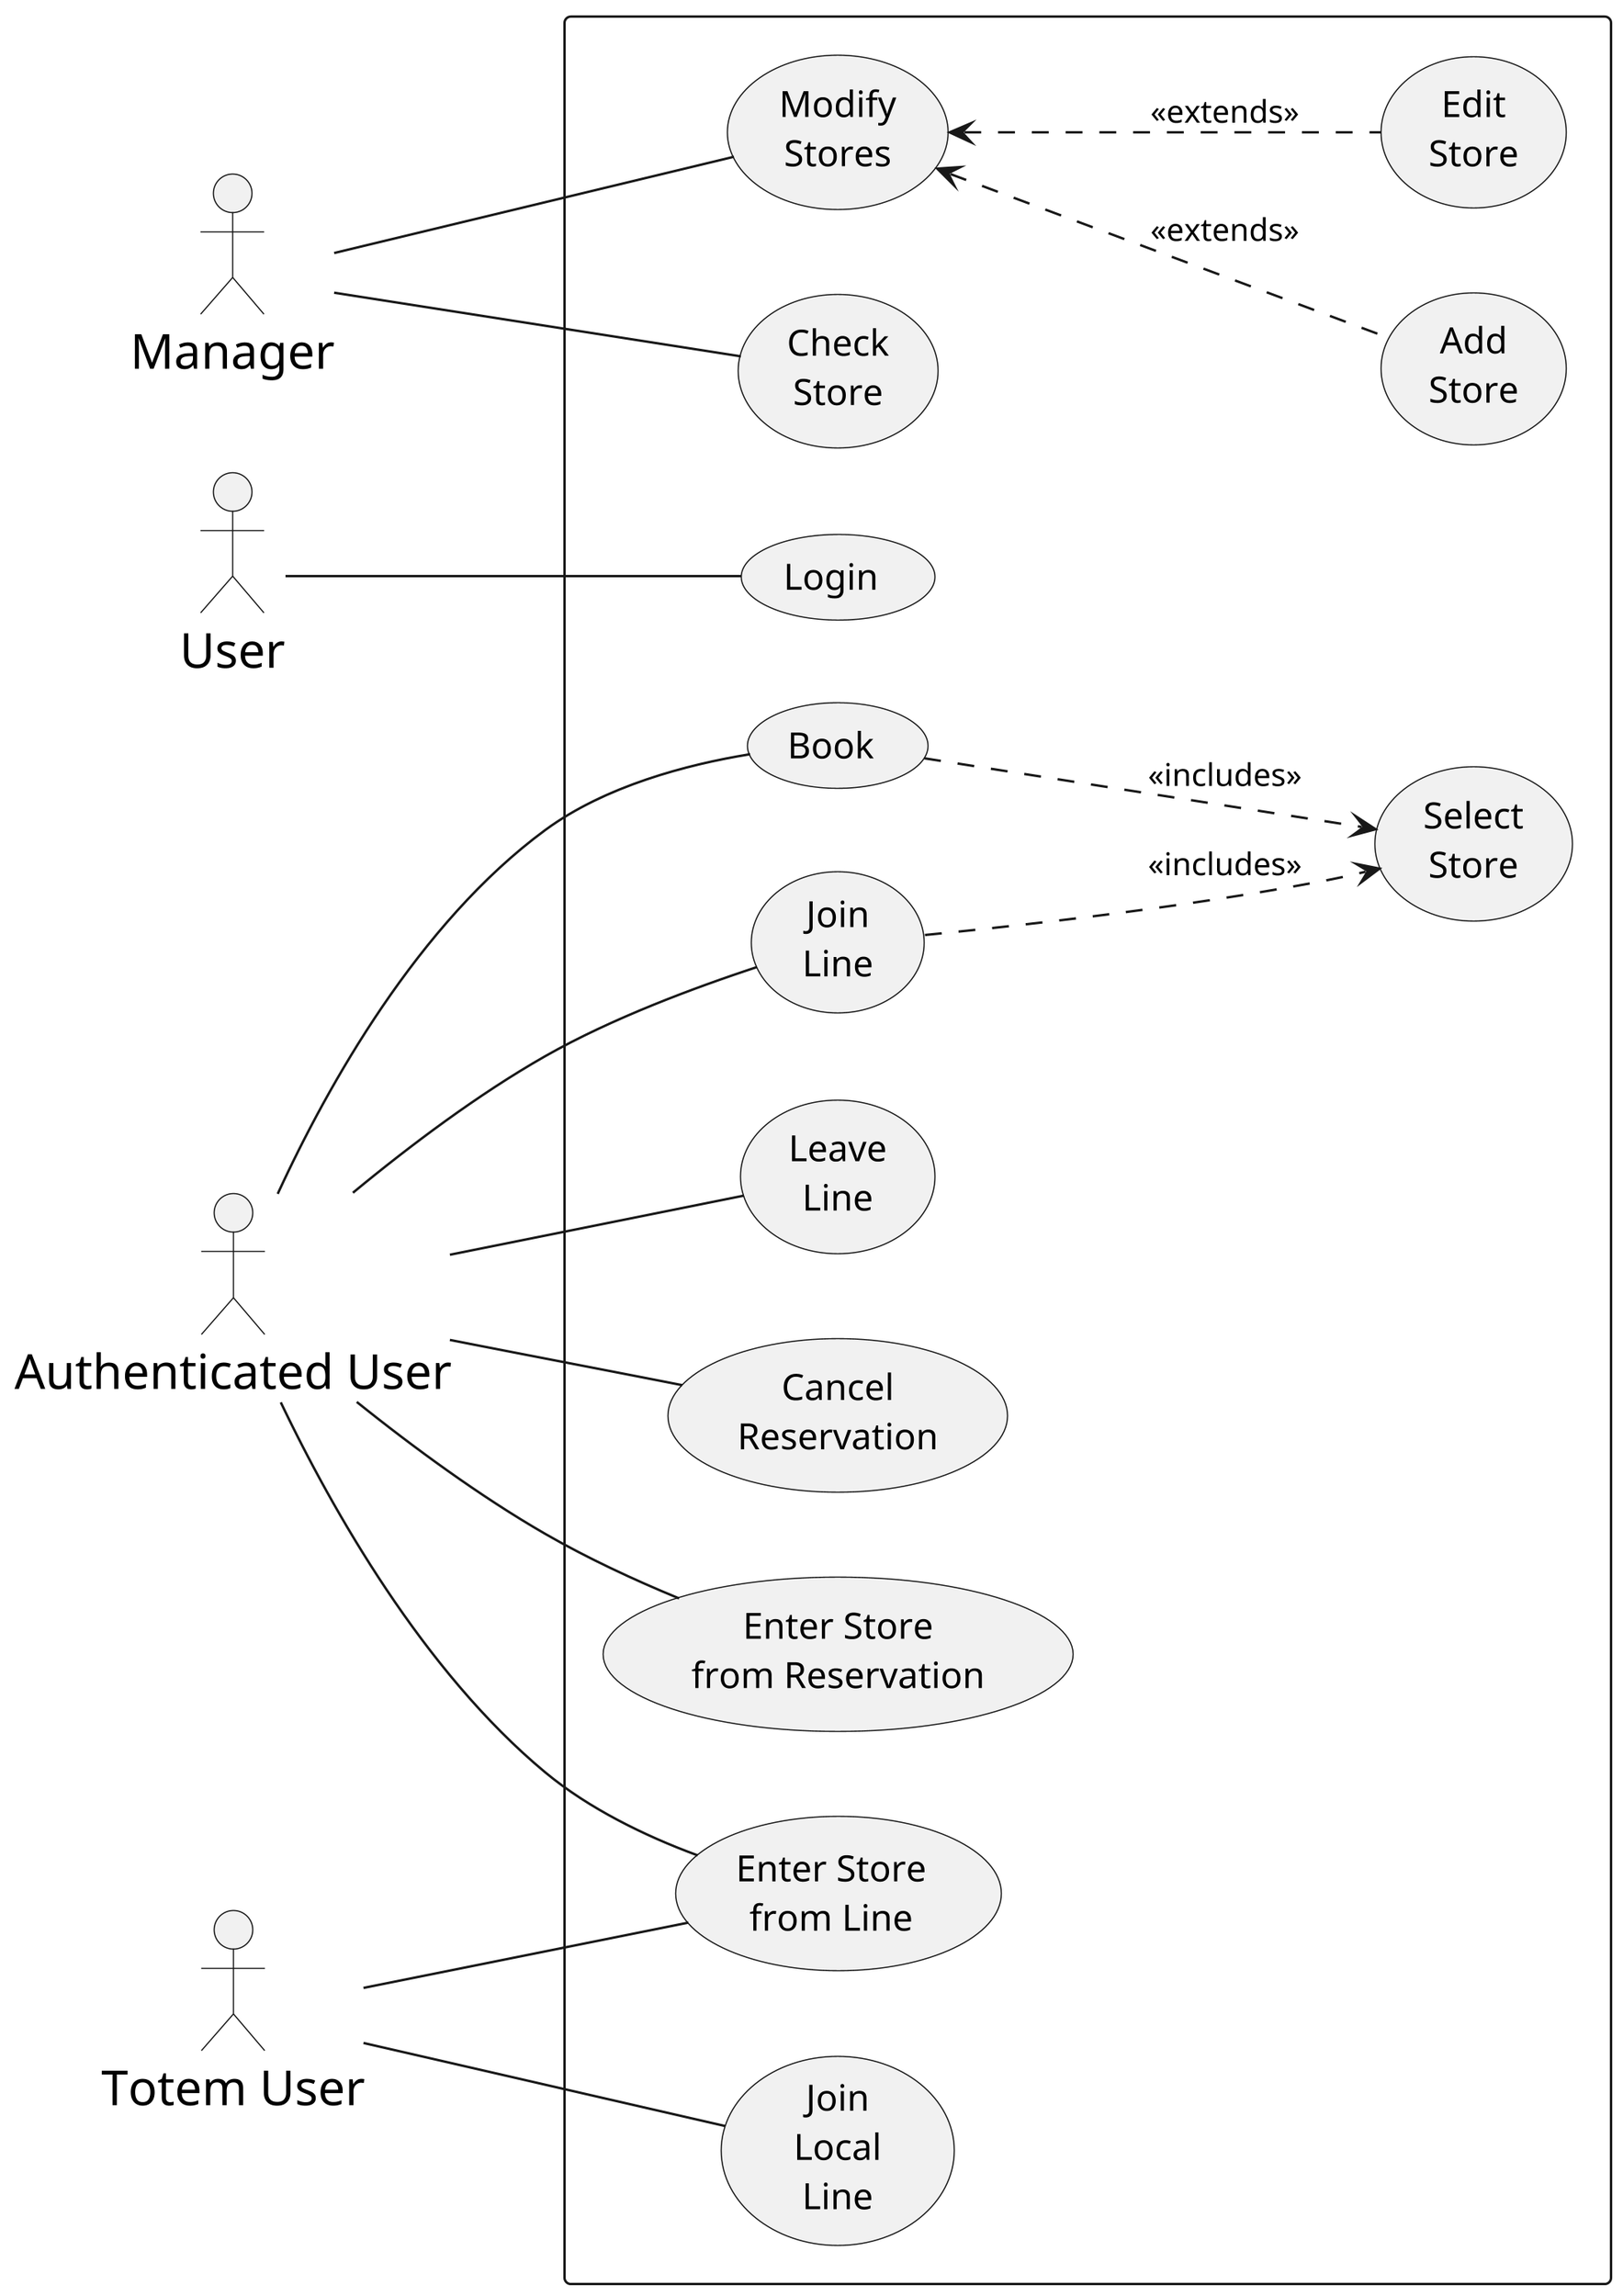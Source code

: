 @startuml

skinparam dpi 300
skinparam ActorFontSize 20
skinparam UsecaseFontSize 15

left to right direction


Manager as m
User as u
"Authenticated User" as au
"Totem User" as tu
rectangle {
    m -- (Modify\nStores)
    m -- (Check\nStore)

    (Modify\nStores) <-[dashed]- (Add\nStore) : <<extends>>
    (Modify\nStores) <-[dashed]- (Edit\nStore) : <<extends>>

    u -- (Login)

    au -- (Book) 
    au -- (Join\nLine) 
    au -- (Leave\nLine) 
    au -- (Cancel\nReservation)
    au -- (Enter Store\nfrom Reservation)
    au -- (Enter Store\nfrom Line)
    (Book) -[dashed]-> (Select\nStore)  : <<includes>>
    (Join\nLine) -[dashed]-> (Select\nStore)  : <<includes>>

    tu -- (Join\nLocal\nLine)
    tu -- (Enter Store\nfrom Line)
}

@enduml